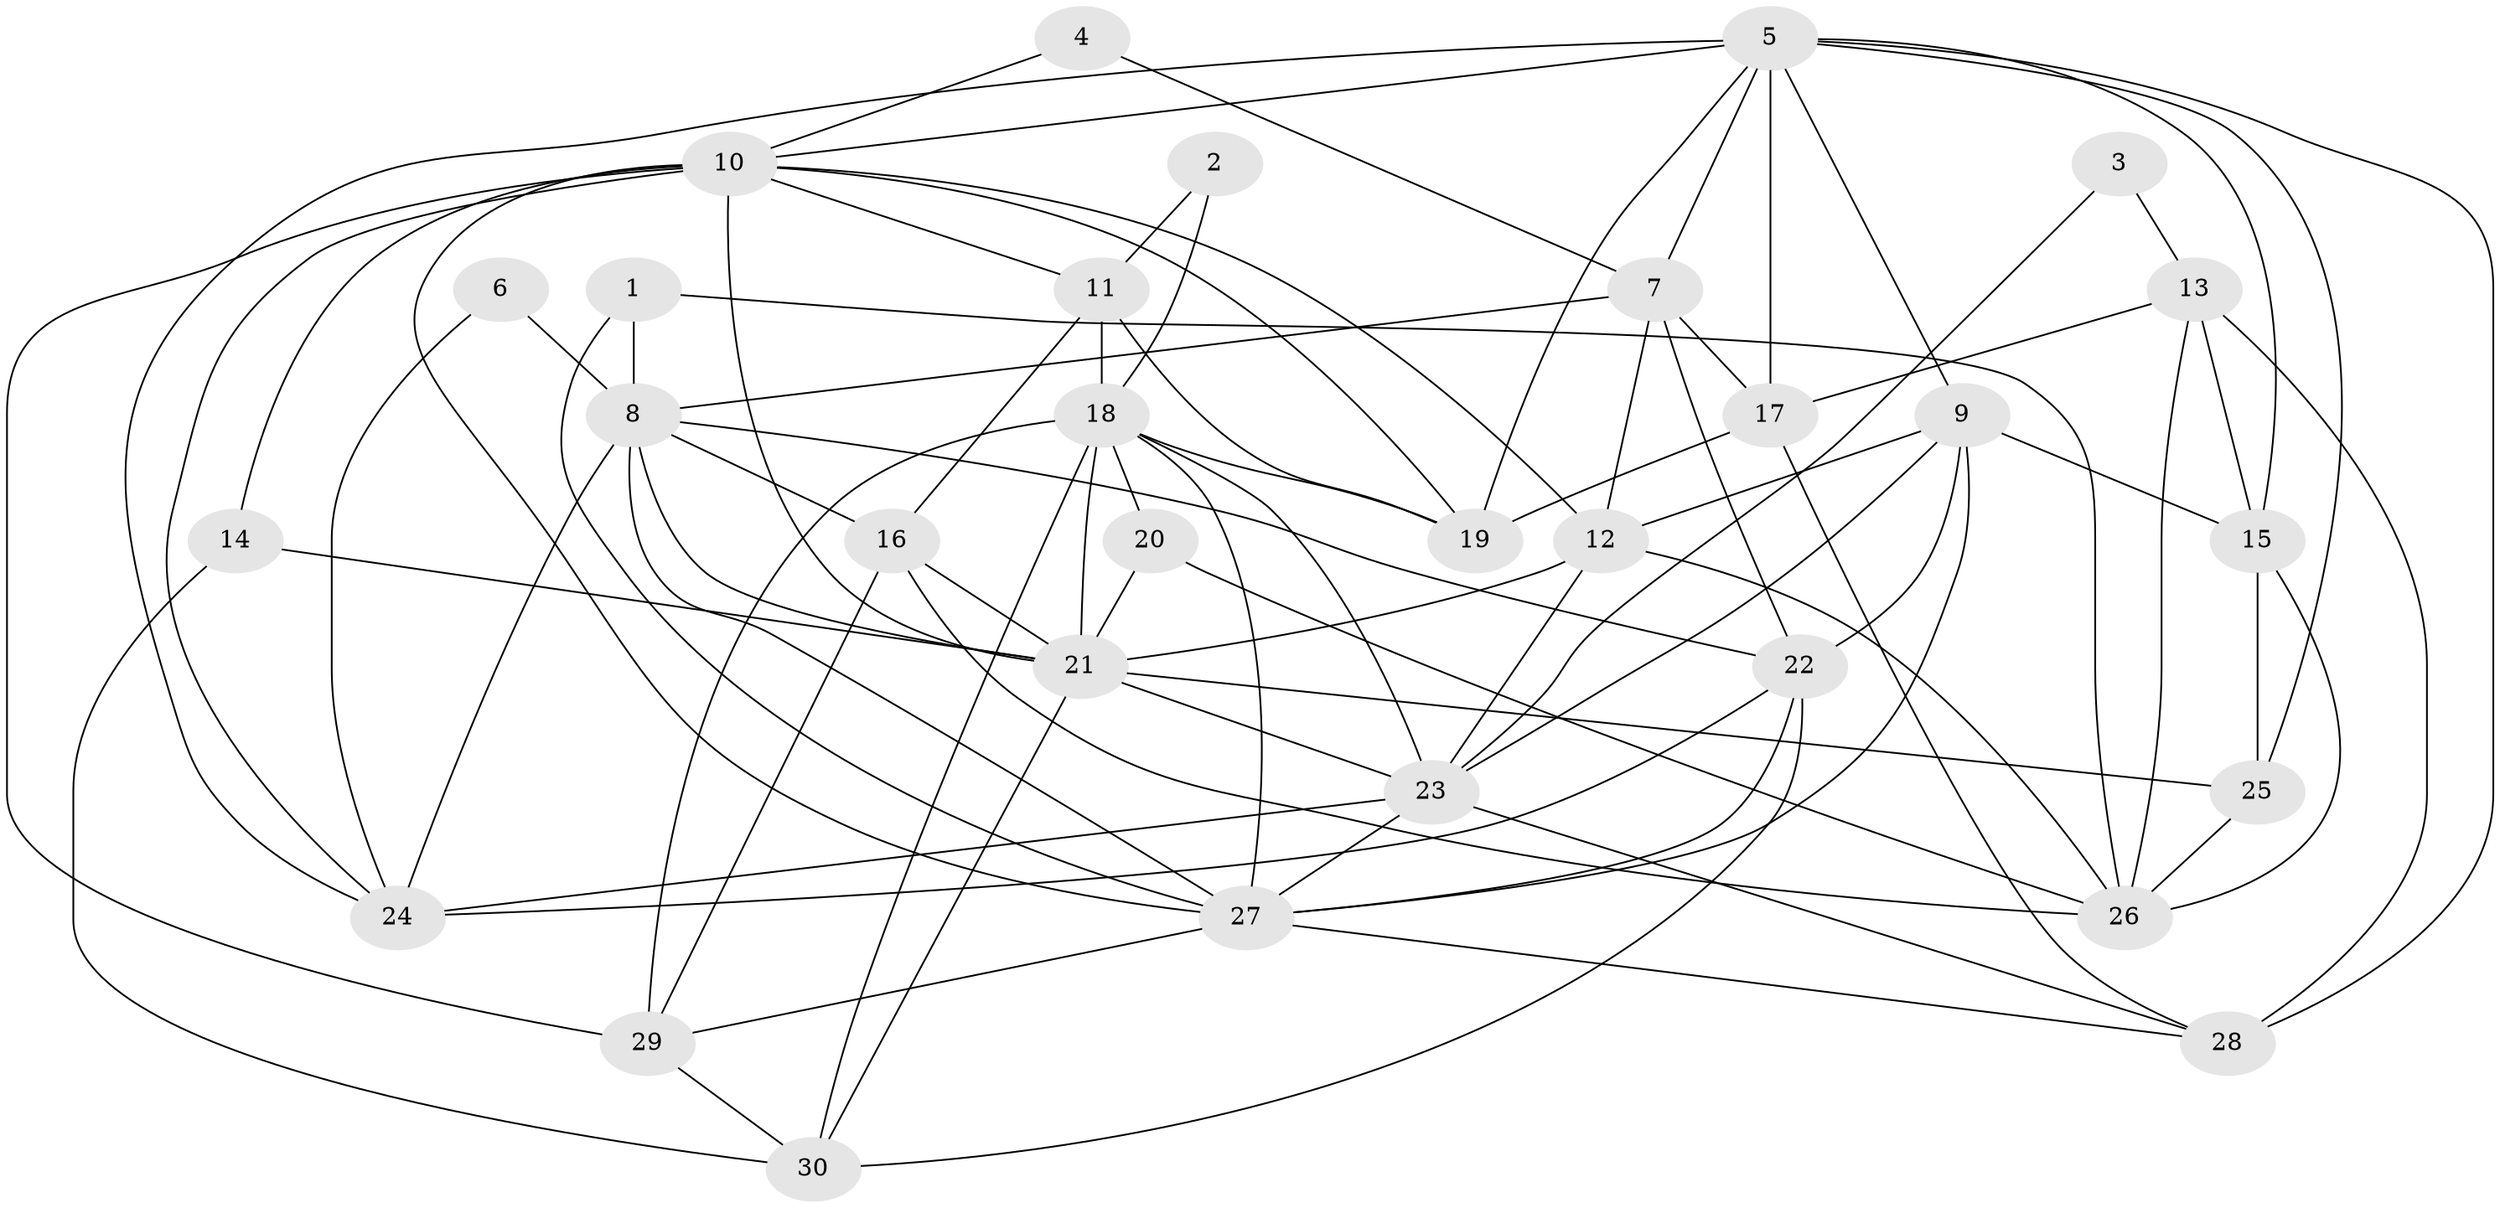 // original degree distribution, {4: 0.2833333333333333, 5: 0.16666666666666666, 3: 0.2833333333333333, 2: 0.13333333333333333, 6: 0.06666666666666667, 9: 0.016666666666666666, 8: 0.016666666666666666, 7: 0.03333333333333333}
// Generated by graph-tools (version 1.1) at 2025/50/03/09/25 03:50:10]
// undirected, 30 vertices, 83 edges
graph export_dot {
graph [start="1"]
  node [color=gray90,style=filled];
  1;
  2;
  3;
  4;
  5;
  6;
  7;
  8;
  9;
  10;
  11;
  12;
  13;
  14;
  15;
  16;
  17;
  18;
  19;
  20;
  21;
  22;
  23;
  24;
  25;
  26;
  27;
  28;
  29;
  30;
  1 -- 8 [weight=1.0];
  1 -- 26 [weight=1.0];
  1 -- 27 [weight=1.0];
  2 -- 11 [weight=1.0];
  2 -- 18 [weight=1.0];
  3 -- 13 [weight=1.0];
  3 -- 23 [weight=1.0];
  4 -- 7 [weight=1.0];
  4 -- 10 [weight=1.0];
  5 -- 7 [weight=1.0];
  5 -- 9 [weight=1.0];
  5 -- 10 [weight=1.0];
  5 -- 15 [weight=1.0];
  5 -- 17 [weight=1.0];
  5 -- 19 [weight=1.0];
  5 -- 24 [weight=1.0];
  5 -- 25 [weight=1.0];
  5 -- 28 [weight=1.0];
  6 -- 8 [weight=1.0];
  6 -- 24 [weight=1.0];
  7 -- 8 [weight=1.0];
  7 -- 12 [weight=1.0];
  7 -- 17 [weight=1.0];
  7 -- 22 [weight=1.0];
  8 -- 16 [weight=1.0];
  8 -- 21 [weight=1.0];
  8 -- 22 [weight=1.0];
  8 -- 24 [weight=1.0];
  8 -- 27 [weight=1.0];
  9 -- 12 [weight=1.0];
  9 -- 15 [weight=1.0];
  9 -- 22 [weight=1.0];
  9 -- 23 [weight=1.0];
  9 -- 27 [weight=1.0];
  10 -- 11 [weight=1.0];
  10 -- 12 [weight=1.0];
  10 -- 14 [weight=1.0];
  10 -- 19 [weight=1.0];
  10 -- 21 [weight=2.0];
  10 -- 24 [weight=1.0];
  10 -- 27 [weight=1.0];
  10 -- 29 [weight=2.0];
  11 -- 16 [weight=1.0];
  11 -- 18 [weight=1.0];
  11 -- 19 [weight=1.0];
  12 -- 21 [weight=1.0];
  12 -- 23 [weight=1.0];
  12 -- 26 [weight=1.0];
  13 -- 15 [weight=1.0];
  13 -- 17 [weight=1.0];
  13 -- 26 [weight=1.0];
  13 -- 28 [weight=2.0];
  14 -- 21 [weight=1.0];
  14 -- 30 [weight=1.0];
  15 -- 25 [weight=1.0];
  15 -- 26 [weight=1.0];
  16 -- 21 [weight=1.0];
  16 -- 26 [weight=1.0];
  16 -- 29 [weight=1.0];
  17 -- 19 [weight=1.0];
  17 -- 28 [weight=1.0];
  18 -- 19 [weight=1.0];
  18 -- 20 [weight=1.0];
  18 -- 21 [weight=1.0];
  18 -- 23 [weight=1.0];
  18 -- 27 [weight=1.0];
  18 -- 29 [weight=1.0];
  18 -- 30 [weight=1.0];
  20 -- 21 [weight=1.0];
  20 -- 26 [weight=1.0];
  21 -- 23 [weight=1.0];
  21 -- 25 [weight=1.0];
  21 -- 30 [weight=1.0];
  22 -- 24 [weight=1.0];
  22 -- 27 [weight=1.0];
  22 -- 30 [weight=1.0];
  23 -- 24 [weight=1.0];
  23 -- 27 [weight=1.0];
  23 -- 28 [weight=1.0];
  25 -- 26 [weight=1.0];
  27 -- 28 [weight=1.0];
  27 -- 29 [weight=1.0];
  29 -- 30 [weight=1.0];
}
